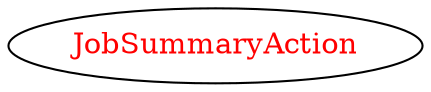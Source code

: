 digraph dependencyGraph {
 concentrate=true;
 ranksep="2.0";
 rankdir="LR"; 
 splines="ortho";
"JobSummaryAction" [fontcolor="red"];
}